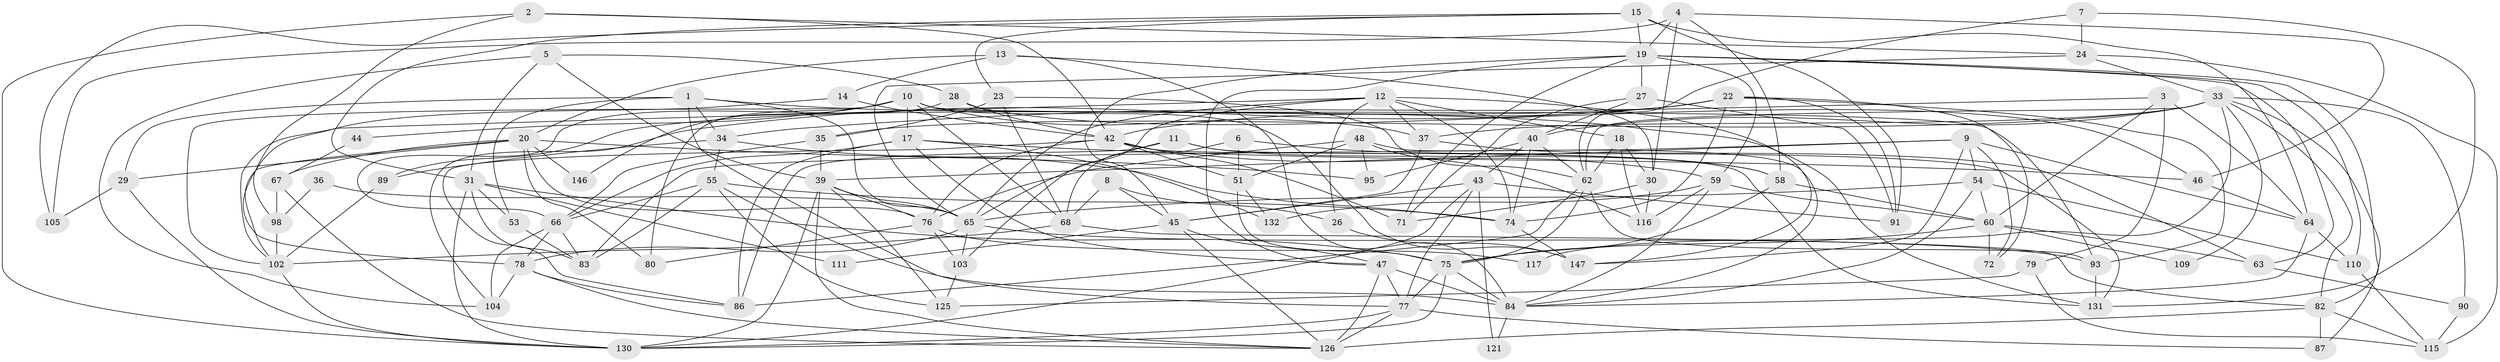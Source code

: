 // original degree distribution, {3: 0.23809523809523808, 2: 0.1360544217687075, 4: 0.30612244897959184, 6: 0.07482993197278912, 5: 0.19727891156462585, 7: 0.027210884353741496, 8: 0.02040816326530612}
// Generated by graph-tools (version 1.1) at 2025/11/02/27/25 16:11:23]
// undirected, 94 vertices, 238 edges
graph export_dot {
graph [start="1"]
  node [color=gray90,style=filled];
  1 [super="+129"];
  2 [super="+25"];
  3 [super="+56"];
  4 [super="+119"];
  5 [super="+61"];
  6 [super="+21"];
  7;
  8;
  9;
  10 [super="+16"];
  11 [super="+97"];
  12 [super="+112"];
  13;
  14 [super="+137"];
  15 [super="+94"];
  17 [super="+108"];
  18;
  19 [super="+50"];
  20 [super="+57"];
  22 [super="+106"];
  23;
  24 [super="+70"];
  26;
  27 [super="+38"];
  28 [super="+32"];
  29 [super="+49"];
  30 [super="+88"];
  31 [super="+41"];
  33 [super="+144"];
  34 [super="+135"];
  35;
  36 [super="+134"];
  37;
  39 [super="+100"];
  40 [super="+52"];
  42 [super="+114"];
  43 [super="+128"];
  44;
  45 [super="+136"];
  46;
  47;
  48;
  51;
  53;
  54 [super="+127"];
  55 [super="+145"];
  58 [super="+81"];
  59 [super="+96"];
  60 [super="+69"];
  62 [super="+123"];
  63;
  64 [super="+92"];
  65 [super="+120"];
  66 [super="+133"];
  67;
  68 [super="+73"];
  71;
  72;
  74 [super="+142"];
  75 [super="+107"];
  76 [super="+122"];
  77 [super="+85"];
  78 [super="+99"];
  79;
  80;
  82 [super="+113"];
  83 [super="+101"];
  84 [super="+118"];
  86 [super="+140"];
  87;
  89;
  90;
  91;
  93;
  95 [super="+139"];
  98;
  102 [super="+124"];
  103;
  104;
  105;
  109;
  110;
  111;
  115 [super="+138"];
  116;
  117;
  121;
  125;
  126 [super="+141"];
  130 [super="+143"];
  131;
  132;
  146;
  147;
  1 -- 34;
  1 -- 131;
  1 -- 53;
  1 -- 29;
  1 -- 77;
  1 -- 65;
  2 -- 24;
  2 -- 42;
  2 -- 98;
  2 -- 130;
  3 -- 34;
  3 -- 64;
  3 -- 60;
  3 -- 79;
  4 -- 105;
  4 -- 19;
  4 -- 46;
  4 -- 30;
  4 -- 58;
  5 -- 31;
  5 -- 104;
  5 -- 39;
  5 -- 28;
  6 -- 58;
  6 -- 68;
  6 -- 51;
  7 -- 62;
  7 -- 131;
  7 -- 24;
  8 -- 26;
  8 -- 45;
  8 -- 68;
  9 -- 54;
  9 -- 72;
  9 -- 83;
  9 -- 147;
  9 -- 64;
  9 -- 39;
  10 -- 93;
  10 -- 102;
  10 -- 146;
  10 -- 80;
  10 -- 147;
  10 -- 68;
  10 -- 37;
  10 -- 44;
  10 -- 17;
  11 -- 131;
  11 -- 65;
  11 -- 58;
  11 -- 86;
  12 -- 147;
  12 -- 18;
  12 -- 26;
  12 -- 37;
  12 -- 103;
  12 -- 74;
  12 -- 102;
  12 -- 65;
  13 -- 14;
  13 -- 84;
  13 -- 20;
  13 -- 30;
  14 -- 42;
  14 -- 78;
  15 -- 23;
  15 -- 19 [weight=2];
  15 -- 91;
  15 -- 105;
  15 -- 31;
  15 -- 64;
  17 -- 47;
  17 -- 46;
  17 -- 66;
  17 -- 132;
  17 -- 86;
  18 -- 116;
  18 -- 62;
  18 -- 30;
  19 -- 63;
  19 -- 71;
  19 -- 45;
  19 -- 110;
  19 -- 47;
  19 -- 27;
  19 -- 59;
  19 -- 82;
  20 -- 102;
  20 -- 67;
  20 -- 80;
  20 -- 95;
  20 -- 146;
  20 -- 29 [weight=2];
  20 -- 76;
  22 -- 72;
  22 -- 93;
  22 -- 89;
  22 -- 104;
  22 -- 42;
  22 -- 74;
  22 -- 91;
  23 -- 35;
  23 -- 62;
  23 -- 68;
  24 -- 115;
  24 -- 33;
  24 -- 65;
  26 -- 147;
  27 -- 91;
  27 -- 71;
  27 -- 40;
  28 -- 66;
  28 -- 42;
  28 -- 46;
  29 -- 105;
  29 -- 130;
  30 -- 116;
  30 -- 71;
  31 -- 111;
  31 -- 53;
  31 -- 75;
  31 -- 83;
  31 -- 130;
  33 -- 87;
  33 -- 35;
  33 -- 62;
  33 -- 90;
  33 -- 37;
  33 -- 117;
  33 -- 40;
  33 -- 109;
  33 -- 82;
  34 -- 89;
  34 -- 74;
  34 -- 55;
  35 -- 66;
  35 -- 39;
  36 -- 98;
  36 -- 65;
  37 -- 45;
  37 -- 63;
  39 -- 125;
  39 -- 130;
  39 -- 76;
  39 -- 126;
  39 -- 65;
  40 -- 43;
  40 -- 74;
  40 -- 62;
  40 -- 95;
  42 -- 51;
  42 -- 71;
  42 -- 131;
  42 -- 76;
  42 -- 59;
  42 -- 86;
  43 -- 91;
  43 -- 121;
  43 -- 45;
  43 -- 77;
  43 -- 130;
  44 -- 67;
  45 -- 47;
  45 -- 111;
  45 -- 126;
  46 -- 64;
  47 -- 84;
  47 -- 126;
  47 -- 77;
  48 -- 76;
  48 -- 116;
  48 -- 51;
  48 -- 84;
  48 -- 95;
  51 -- 75;
  51 -- 132;
  53 -- 83;
  54 -- 60;
  54 -- 84;
  54 -- 110;
  54 -- 65;
  55 -- 83;
  55 -- 66;
  55 -- 74;
  55 -- 125;
  55 -- 84;
  58 -- 75;
  58 -- 60;
  59 -- 60;
  59 -- 116;
  59 -- 132;
  59 -- 84;
  60 -- 63;
  60 -- 109;
  60 -- 72;
  60 -- 75;
  62 -- 86;
  62 -- 75;
  62 -- 93;
  63 -- 90;
  64 -- 84;
  64 -- 110;
  65 -- 103;
  65 -- 93;
  65 -- 78;
  66 -- 104;
  66 -- 78;
  66 -- 83;
  67 -- 126;
  67 -- 98;
  68 -- 82;
  68 -- 102;
  74 -- 147;
  75 -- 130;
  75 -- 84;
  75 -- 77;
  76 -- 103;
  76 -- 80;
  76 -- 117;
  77 -- 87;
  77 -- 126;
  77 -- 130;
  78 -- 104;
  78 -- 126;
  78 -- 86;
  79 -- 115;
  79 -- 125;
  82 -- 87;
  82 -- 115;
  82 -- 126;
  84 -- 121;
  89 -- 102;
  90 -- 115;
  93 -- 131;
  98 -- 102;
  102 -- 130;
  103 -- 125;
  110 -- 115;
}
